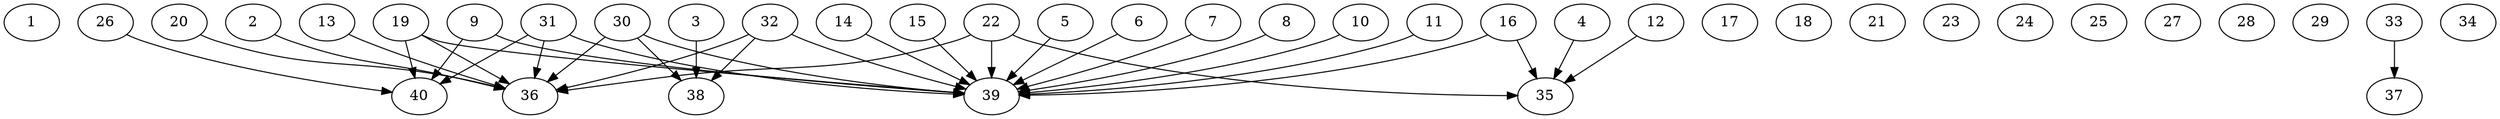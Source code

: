 // DAG automatically generated by daggen at Thu Oct  3 14:06:50 2019
// ./daggen --dot -n 40 --ccr 0.4 --fat 0.9 --regular 0.5 --density 0.5 --mindata 5242880 --maxdata 52428800 
digraph G {
  1 [size="75299840", alpha="0.12", expect_size="30119936"] 
  2 [size="107584000", alpha="0.15", expect_size="43033600"] 
  2 -> 36 [size ="43033600"]
  3 [size="75898880", alpha="0.07", expect_size="30359552"] 
  3 -> 38 [size ="30359552"]
  4 [size="85573120", alpha="0.14", expect_size="34229248"] 
  4 -> 35 [size ="34229248"]
  5 [size="39618560", alpha="0.12", expect_size="15847424"] 
  5 -> 39 [size ="15847424"]
  6 [size="128020480", alpha="0.02", expect_size="51208192"] 
  6 -> 39 [size ="51208192"]
  7 [size="37928960", alpha="0.17", expect_size="15171584"] 
  7 -> 39 [size ="15171584"]
  8 [size="83310080", alpha="0.10", expect_size="33324032"] 
  8 -> 39 [size ="33324032"]
  9 [size="16808960", alpha="0.15", expect_size="6723584"] 
  9 -> 39 [size ="6723584"]
  9 -> 40 [size ="6723584"]
  10 [size="115356160", alpha="0.10", expect_size="46142464"] 
  10 -> 39 [size ="46142464"]
  11 [size="91991040", alpha="0.00", expect_size="36796416"] 
  11 -> 39 [size ="36796416"]
  12 [size="47577600", alpha="0.13", expect_size="19031040"] 
  12 -> 35 [size ="19031040"]
  13 [size="16394240", alpha="0.19", expect_size="6557696"] 
  13 -> 36 [size ="6557696"]
  14 [size="57912320", alpha="0.10", expect_size="23164928"] 
  14 -> 39 [size ="23164928"]
  15 [size="23349760", alpha="0.07", expect_size="9339904"] 
  15 -> 39 [size ="9339904"]
  16 [size="95385600", alpha="0.20", expect_size="38154240"] 
  16 -> 35 [size ="38154240"]
  16 -> 39 [size ="38154240"]
  17 [size="106611200", alpha="0.08", expect_size="42644480"] 
  18 [size="86090240", alpha="0.05", expect_size="34436096"] 
  19 [size="25218560", alpha="0.13", expect_size="10087424"] 
  19 -> 36 [size ="10087424"]
  19 -> 39 [size ="10087424"]
  19 -> 40 [size ="10087424"]
  20 [size="110763520", alpha="0.03", expect_size="44305408"] 
  20 -> 36 [size ="44305408"]
  21 [size="50570240", alpha="0.03", expect_size="20228096"] 
  22 [size="51694080", alpha="0.19", expect_size="20677632"] 
  22 -> 35 [size ="20677632"]
  22 -> 36 [size ="20677632"]
  22 -> 39 [size ="20677632"]
  23 [size="130823680", alpha="0.06", expect_size="52329472"] 
  24 [size="125143040", alpha="0.06", expect_size="50057216"] 
  25 [size="67192320", alpha="0.10", expect_size="26876928"] 
  26 [size="109107200", alpha="0.13", expect_size="43642880"] 
  26 -> 40 [size ="43642880"]
  27 [size="108874240", alpha="0.00", expect_size="43549696"] 
  28 [size="39779840", alpha="0.20", expect_size="15911936"] 
  29 [size="72145920", alpha="0.20", expect_size="28858368"] 
  30 [size="31183360", alpha="0.17", expect_size="12473344"] 
  30 -> 36 [size ="12473344"]
  30 -> 38 [size ="12473344"]
  30 -> 39 [size ="12473344"]
  31 [size="47892480", alpha="0.08", expect_size="19156992"] 
  31 -> 36 [size ="19156992"]
  31 -> 39 [size ="19156992"]
  31 -> 40 [size ="19156992"]
  32 [size="66503680", alpha="0.04", expect_size="26601472"] 
  32 -> 36 [size ="26601472"]
  32 -> 38 [size ="26601472"]
  32 -> 39 [size ="26601472"]
  33 [size="63531520", alpha="0.01", expect_size="25412608"] 
  33 -> 37 [size ="25412608"]
  34 [size="101770240", alpha="0.06", expect_size="40708096"] 
  35 [size="17756160", alpha="0.12", expect_size="7102464"] 
  36 [size="73930240", alpha="0.13", expect_size="29572096"] 
  37 [size="31313920", alpha="0.09", expect_size="12525568"] 
  38 [size="32693760", alpha="0.18", expect_size="13077504"] 
  39 [size="30307840", alpha="0.08", expect_size="12123136"] 
  40 [size="27855360", alpha="0.16", expect_size="11142144"] 
}
